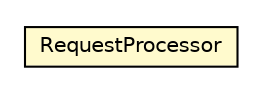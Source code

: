 #!/usr/local/bin/dot
#
# Class diagram 
# Generated by UMLGraph version R5_6-24-gf6e263 (http://www.umlgraph.org/)
#

digraph G {
	edge [fontname="Helvetica",fontsize=10,labelfontname="Helvetica",labelfontsize=10];
	node [fontname="Helvetica",fontsize=10,shape=plaintext];
	nodesep=0.25;
	ranksep=0.5;
	// io.reinert.requestor.core.RequestProcessor
	c63880 [label=<<table title="io.reinert.requestor.core.RequestProcessor" border="0" cellborder="1" cellspacing="0" cellpadding="2" port="p" bgcolor="lemonChiffon" href="./RequestProcessor.html">
		<tr><td><table border="0" cellspacing="0" cellpadding="1">
<tr><td align="center" balign="center"> RequestProcessor </td></tr>
		</table></td></tr>
		</table>>, URL="./RequestProcessor.html", fontname="Helvetica", fontcolor="black", fontsize=10.0];
}

